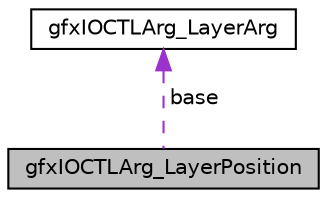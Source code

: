 digraph "gfxIOCTLArg_LayerPosition"
{
 // INTERACTIVE_SVG=YES
  edge [fontname="Helvetica",fontsize="10",labelfontname="Helvetica",labelfontsize="10"];
  node [fontname="Helvetica",fontsize="10",shape=record];
  Node1 [label="gfxIOCTLArg_LayerPosition",height=0.2,width=0.4,color="black", fillcolor="grey75", style="filled", fontcolor="black"];
  Node2 -> Node1 [dir="back",color="darkorchid3",fontsize="10",style="dashed",label=" base" ,fontname="Helvetica"];
  Node2 [label="gfxIOCTLArg_LayerArg",height=0.2,width=0.4,color="black", fillcolor="white", style="filled",URL="$structgfxIOCTLArg__LayerArg.html",tooltip="This struct represents a basic layer request argument. "];
}
